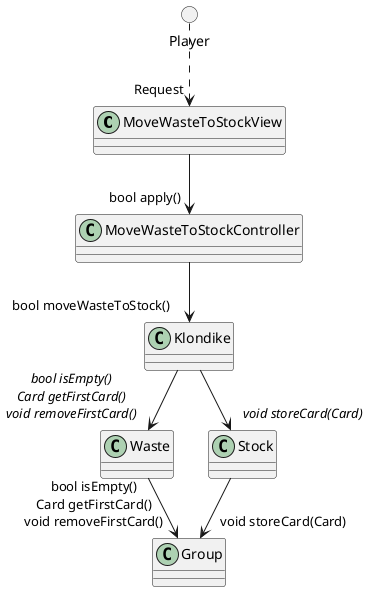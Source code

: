 @startuml
class MoveWasteToStockView
class MoveWasteToStockController
class Klondike
class Waste
class Stock
circle Player

Player ..> "Request" MoveWasteToStockView

MoveWasteToStockView --> "bool apply()" MoveWasteToStockController

MoveWasteToStockController --> "bool moveWasteToStock()" Klondike

Klondike --> "//bool isEmpty()//\n//Card getFirstCard()//\n//void removeFirstCard()//" Waste
Klondike --> "//void storeCard(Card)//" Stock

Waste --> "bool isEmpty()\nCard getFirstCard()\nvoid removeFirstCard()" Group
Stock --> "void storeCard(Card)" Group

@enduml
